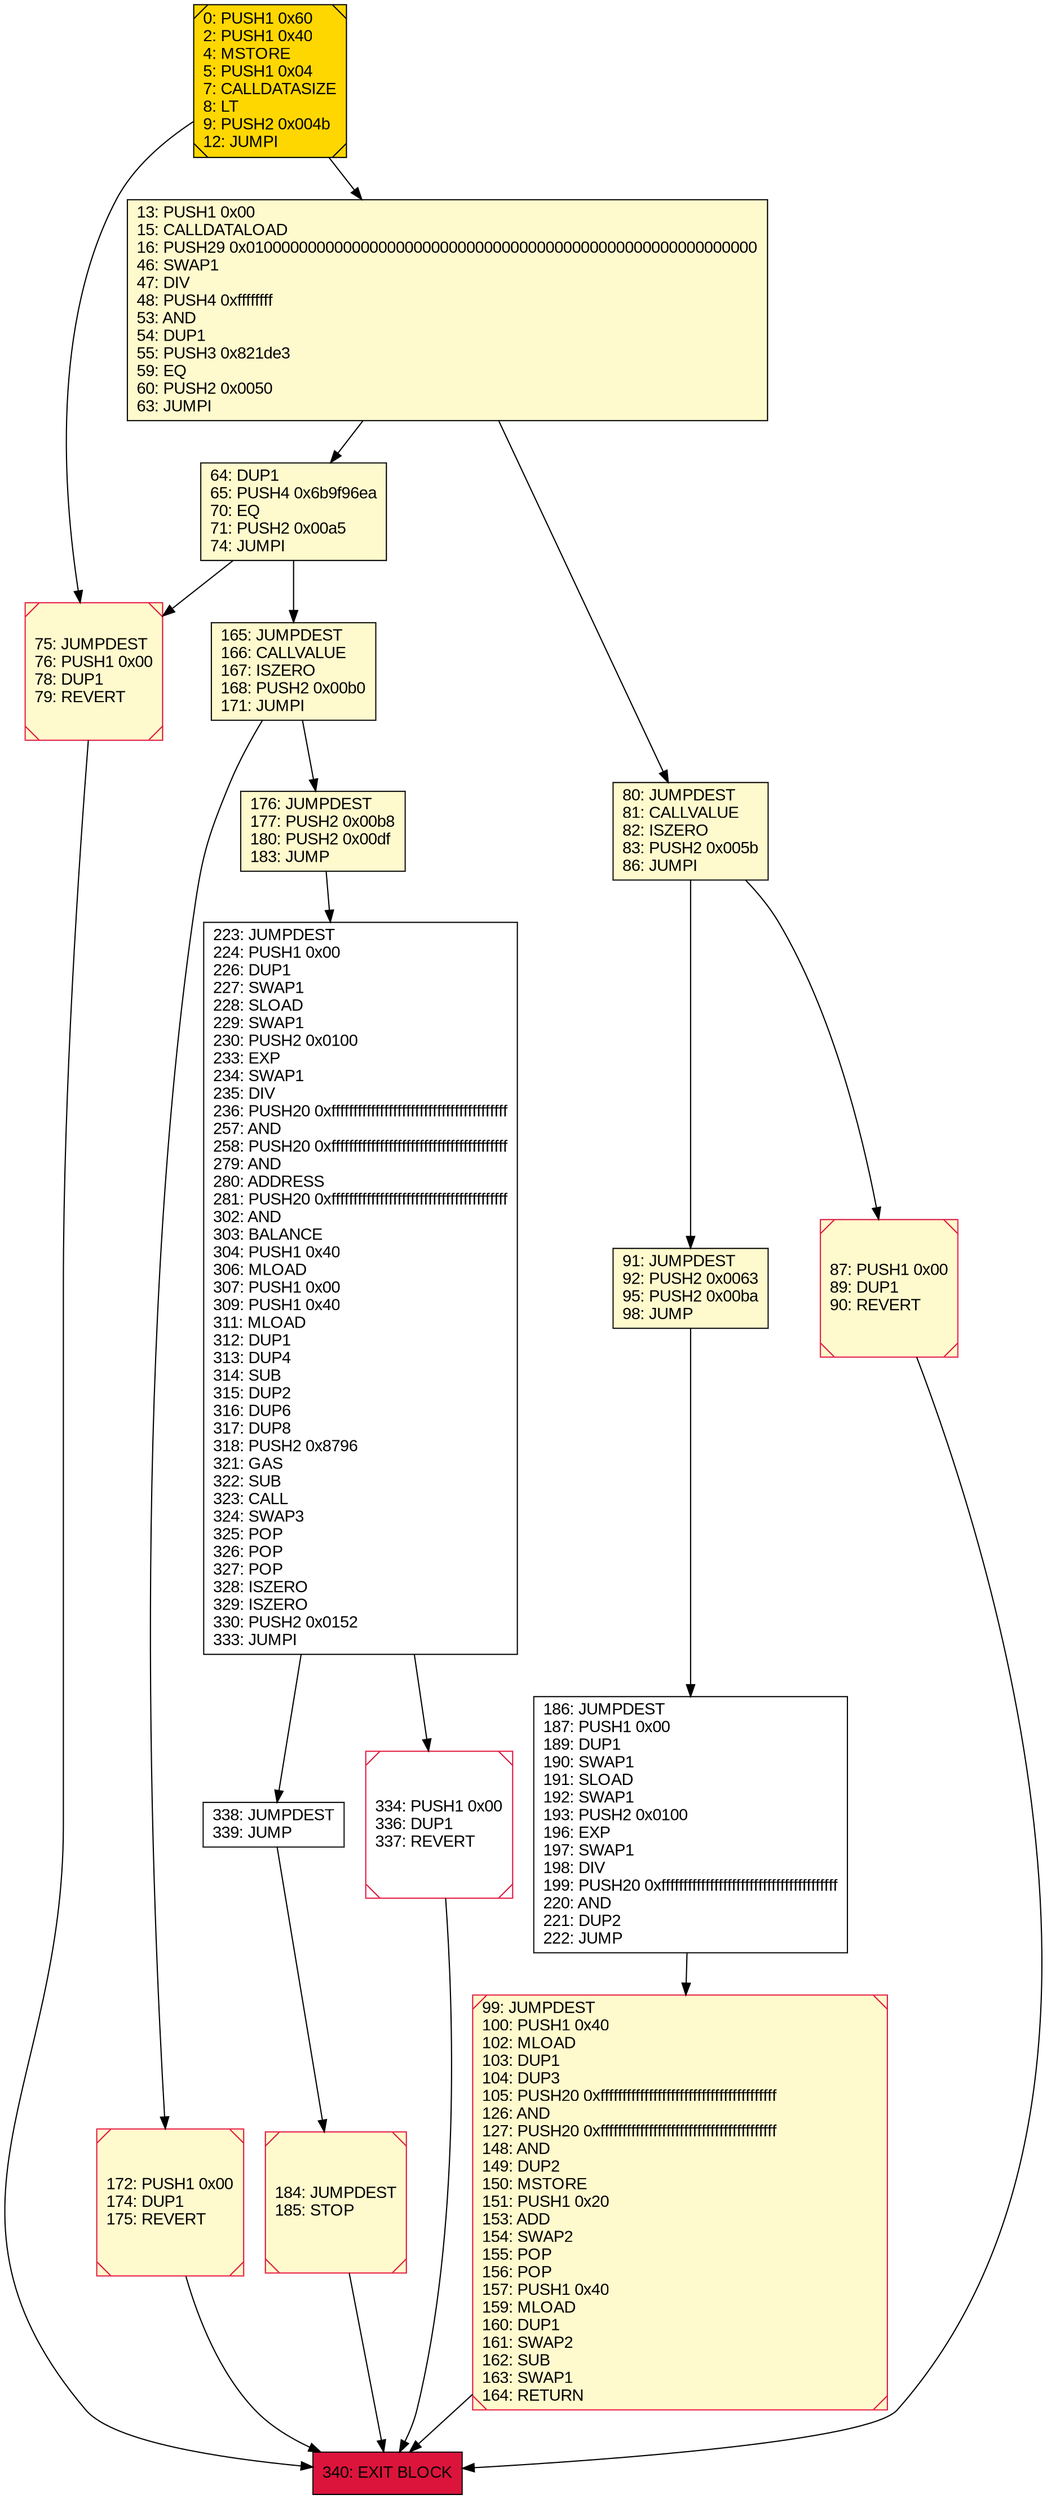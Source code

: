 digraph G {
bgcolor=transparent rankdir=UD;
node [shape=box style=filled color=black fillcolor=white fontname=arial fontcolor=black];
64 [label="64: DUP1\l65: PUSH4 0x6b9f96ea\l70: EQ\l71: PUSH2 0x00a5\l74: JUMPI\l" fillcolor=lemonchiffon ];
338 [label="338: JUMPDEST\l339: JUMP\l" ];
0 [label="0: PUSH1 0x60\l2: PUSH1 0x40\l4: MSTORE\l5: PUSH1 0x04\l7: CALLDATASIZE\l8: LT\l9: PUSH2 0x004b\l12: JUMPI\l" fillcolor=lemonchiffon shape=Msquare fillcolor=gold ];
165 [label="165: JUMPDEST\l166: CALLVALUE\l167: ISZERO\l168: PUSH2 0x00b0\l171: JUMPI\l" fillcolor=lemonchiffon ];
186 [label="186: JUMPDEST\l187: PUSH1 0x00\l189: DUP1\l190: SWAP1\l191: SLOAD\l192: SWAP1\l193: PUSH2 0x0100\l196: EXP\l197: SWAP1\l198: DIV\l199: PUSH20 0xffffffffffffffffffffffffffffffffffffffff\l220: AND\l221: DUP2\l222: JUMP\l" ];
184 [label="184: JUMPDEST\l185: STOP\l" fillcolor=lemonchiffon shape=Msquare color=crimson ];
172 [label="172: PUSH1 0x00\l174: DUP1\l175: REVERT\l" fillcolor=lemonchiffon shape=Msquare color=crimson ];
176 [label="176: JUMPDEST\l177: PUSH2 0x00b8\l180: PUSH2 0x00df\l183: JUMP\l" fillcolor=lemonchiffon ];
75 [label="75: JUMPDEST\l76: PUSH1 0x00\l78: DUP1\l79: REVERT\l" fillcolor=lemonchiffon shape=Msquare color=crimson ];
334 [label="334: PUSH1 0x00\l336: DUP1\l337: REVERT\l" shape=Msquare color=crimson ];
80 [label="80: JUMPDEST\l81: CALLVALUE\l82: ISZERO\l83: PUSH2 0x005b\l86: JUMPI\l" fillcolor=lemonchiffon ];
99 [label="99: JUMPDEST\l100: PUSH1 0x40\l102: MLOAD\l103: DUP1\l104: DUP3\l105: PUSH20 0xffffffffffffffffffffffffffffffffffffffff\l126: AND\l127: PUSH20 0xffffffffffffffffffffffffffffffffffffffff\l148: AND\l149: DUP2\l150: MSTORE\l151: PUSH1 0x20\l153: ADD\l154: SWAP2\l155: POP\l156: POP\l157: PUSH1 0x40\l159: MLOAD\l160: DUP1\l161: SWAP2\l162: SUB\l163: SWAP1\l164: RETURN\l" fillcolor=lemonchiffon shape=Msquare color=crimson ];
91 [label="91: JUMPDEST\l92: PUSH2 0x0063\l95: PUSH2 0x00ba\l98: JUMP\l" fillcolor=lemonchiffon ];
340 [label="340: EXIT BLOCK\l" fillcolor=crimson ];
87 [label="87: PUSH1 0x00\l89: DUP1\l90: REVERT\l" fillcolor=lemonchiffon shape=Msquare color=crimson ];
13 [label="13: PUSH1 0x00\l15: CALLDATALOAD\l16: PUSH29 0x0100000000000000000000000000000000000000000000000000000000\l46: SWAP1\l47: DIV\l48: PUSH4 0xffffffff\l53: AND\l54: DUP1\l55: PUSH3 0x821de3\l59: EQ\l60: PUSH2 0x0050\l63: JUMPI\l" fillcolor=lemonchiffon ];
223 [label="223: JUMPDEST\l224: PUSH1 0x00\l226: DUP1\l227: SWAP1\l228: SLOAD\l229: SWAP1\l230: PUSH2 0x0100\l233: EXP\l234: SWAP1\l235: DIV\l236: PUSH20 0xffffffffffffffffffffffffffffffffffffffff\l257: AND\l258: PUSH20 0xffffffffffffffffffffffffffffffffffffffff\l279: AND\l280: ADDRESS\l281: PUSH20 0xffffffffffffffffffffffffffffffffffffffff\l302: AND\l303: BALANCE\l304: PUSH1 0x40\l306: MLOAD\l307: PUSH1 0x00\l309: PUSH1 0x40\l311: MLOAD\l312: DUP1\l313: DUP4\l314: SUB\l315: DUP2\l316: DUP6\l317: DUP8\l318: PUSH2 0x8796\l321: GAS\l322: SUB\l323: CALL\l324: SWAP3\l325: POP\l326: POP\l327: POP\l328: ISZERO\l329: ISZERO\l330: PUSH2 0x0152\l333: JUMPI\l" ];
80 -> 91;
87 -> 340;
99 -> 340;
165 -> 172;
165 -> 176;
80 -> 87;
13 -> 80;
0 -> 75;
64 -> 165;
338 -> 184;
64 -> 75;
223 -> 334;
176 -> 223;
184 -> 340;
13 -> 64;
172 -> 340;
75 -> 340;
334 -> 340;
186 -> 99;
91 -> 186;
223 -> 338;
0 -> 13;
}